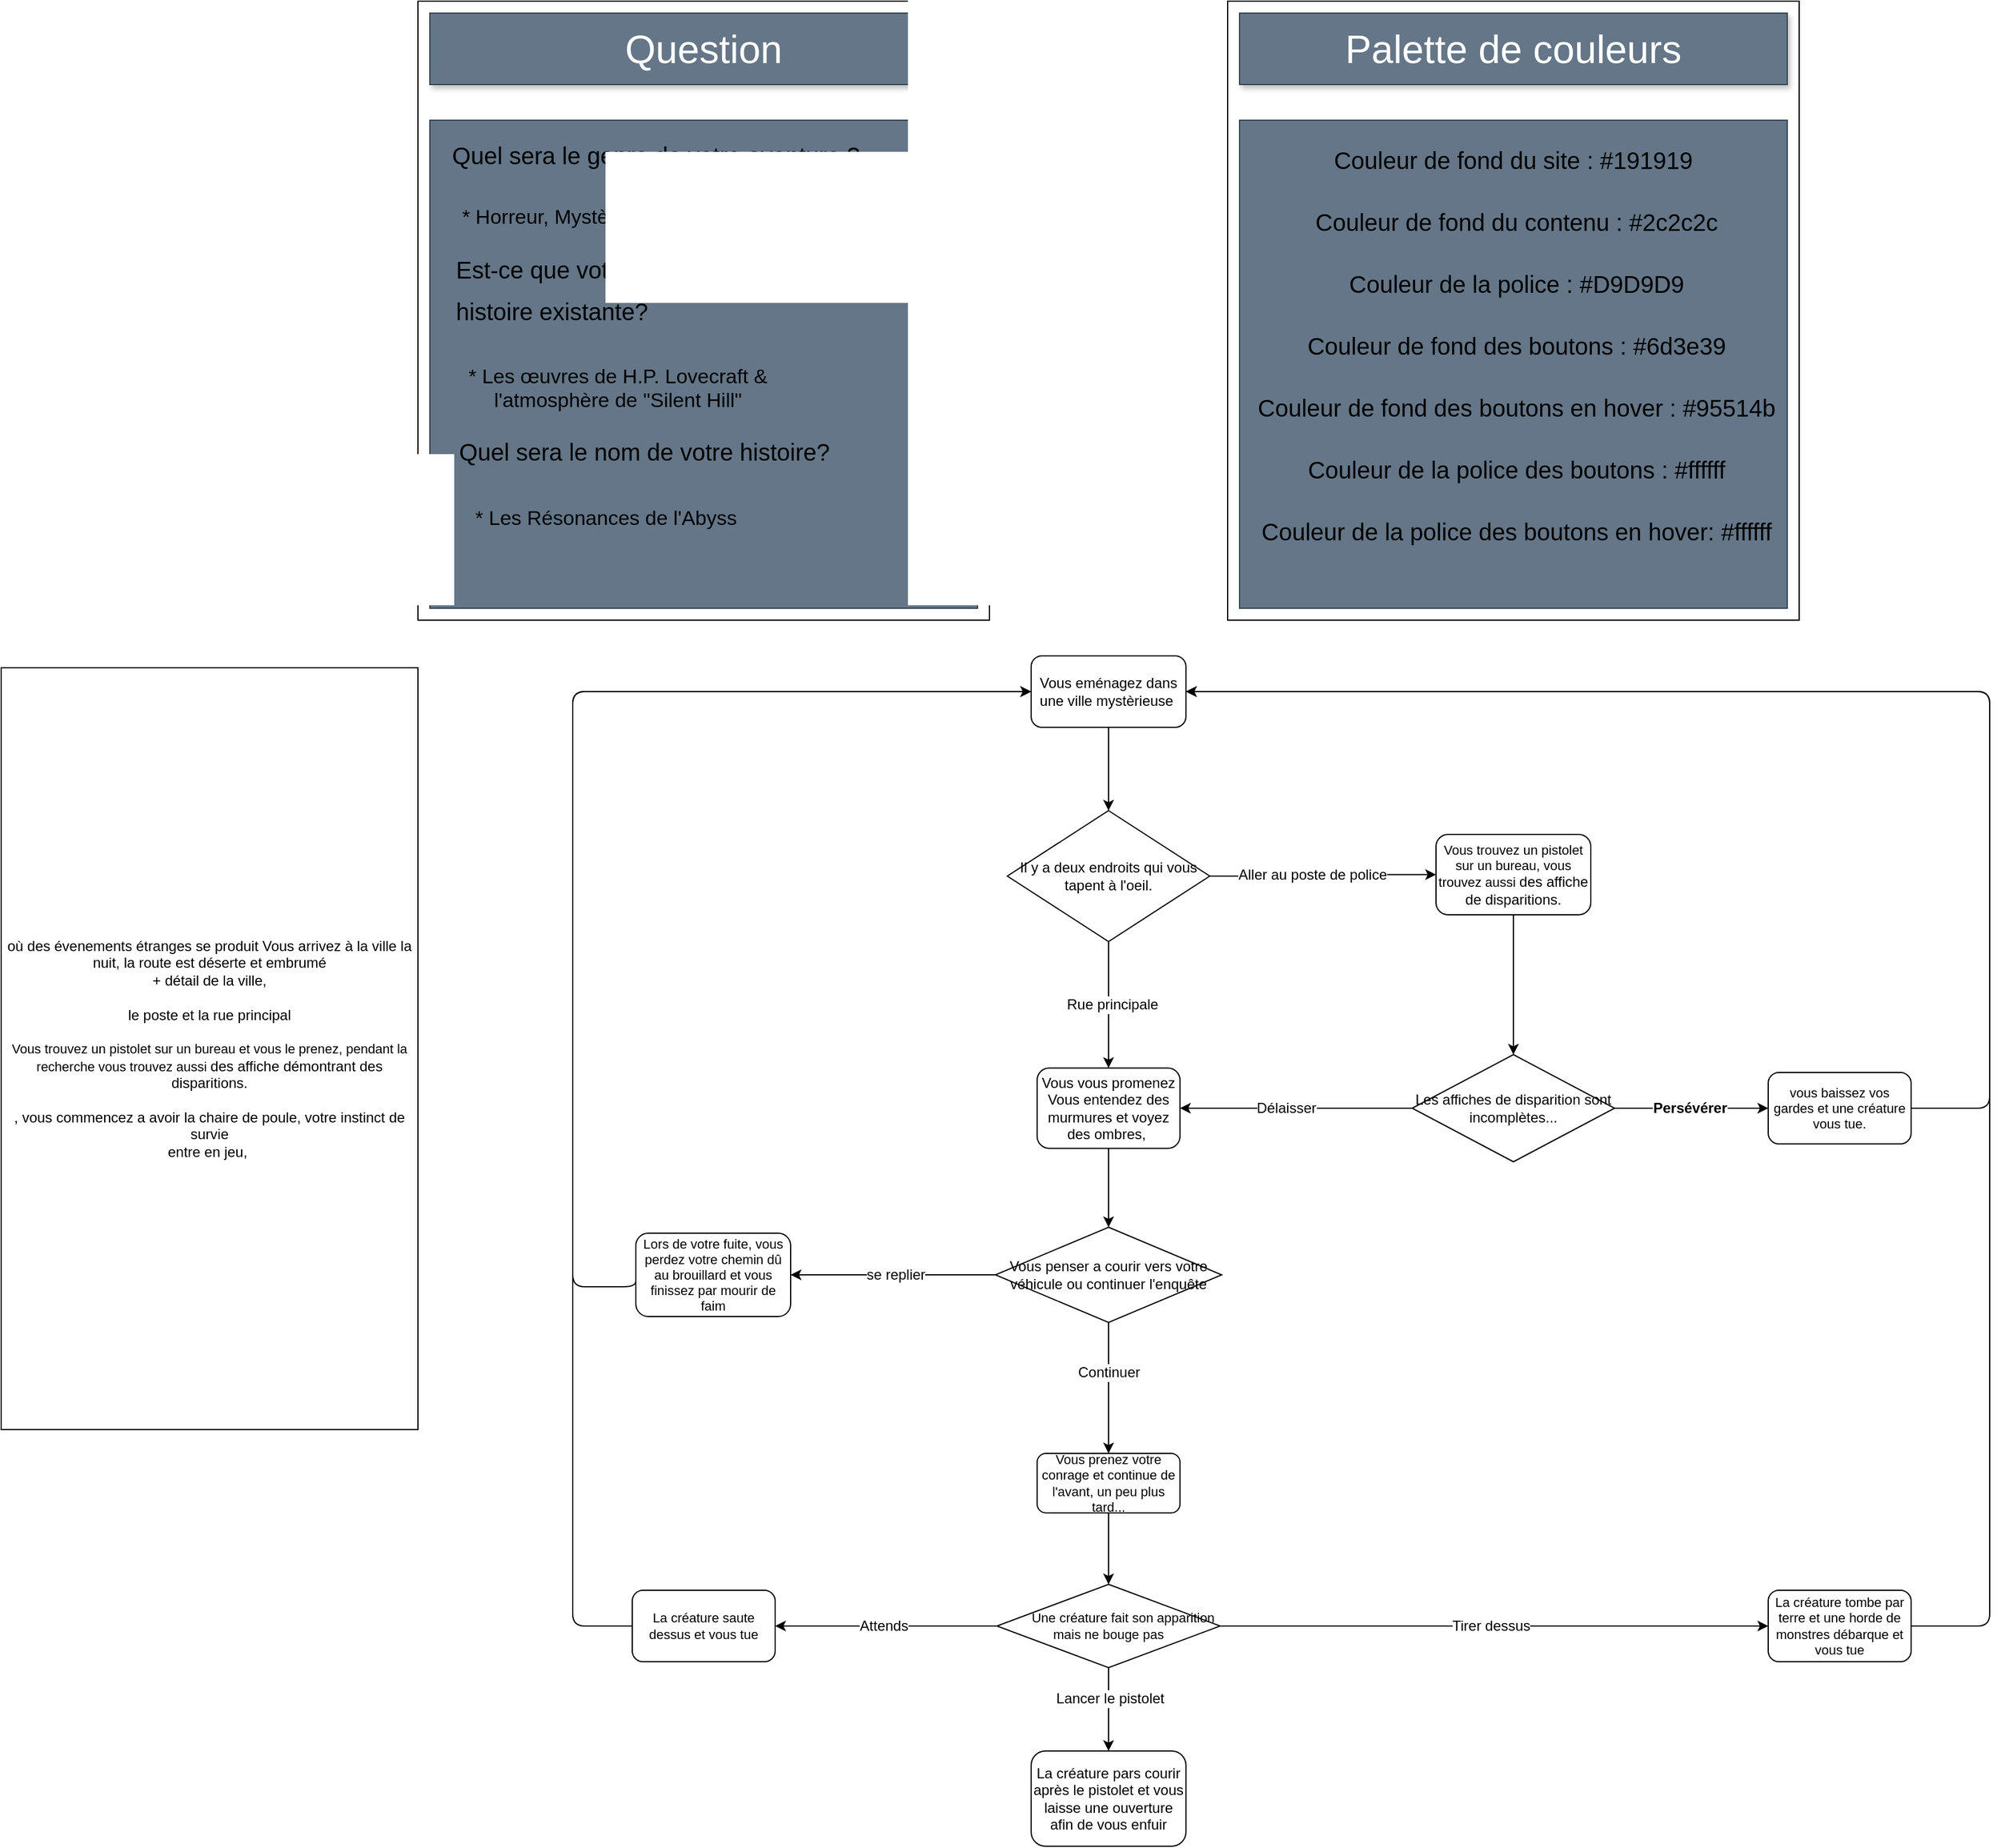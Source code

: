 <mxfile>
    <diagram id="VUyO2vxP6UChG01Sqfjq" name="Page-1">
        <mxGraphModel dx="4534" dy="2030" grid="1" gridSize="10" guides="1" tooltips="1" connect="1" arrows="1" fold="1" page="1" pageScale="1" pageWidth="827" pageHeight="1169" math="0" shadow="0">
            <root>
                <mxCell id="0"/>
                <mxCell id="1" parent="0"/>
                <mxCell id="2" value="" style="rounded=0;whiteSpace=wrap;html=1;" parent="1" vertex="1">
                    <mxGeometry x="-720" y="40" width="480" height="520" as="geometry"/>
                </mxCell>
                <mxCell id="3" value="&lt;font style=&quot;font-size: 33px;&quot;&gt;Question&lt;/font&gt;" style="shape=note;whiteSpace=wrap;html=1;backgroundOutline=1;darkOpacity=0.05;fillStyle=solid;direction=west;gradientDirection=north;shadow=1;size=0;pointerEvents=1;fillColor=#647687;fontColor=#ffffff;strokeColor=#314354;" parent="1" vertex="1">
                    <mxGeometry x="-710" y="50" width="460" height="60" as="geometry"/>
                </mxCell>
                <mxCell id="4" value="" style="rounded=0;whiteSpace=wrap;html=1;fontSize=33;fillColor=#647687;fontColor=#ffffff;strokeColor=#314354;" parent="1" vertex="1">
                    <mxGeometry x="-710" y="140" width="460" height="410" as="geometry"/>
                </mxCell>
                <mxCell id="5" value="&lt;font style=&quot;font-size: 20px;&quot;&gt;Quel sera le genre de votre aventure ?&lt;/font&gt;" style="text;html=1;strokeColor=none;fillColor=none;align=center;verticalAlign=middle;whiteSpace=wrap;rounded=0;fontSize=33;" parent="1" vertex="1">
                    <mxGeometry x="-700" y="150" width="360" height="30" as="geometry"/>
                </mxCell>
                <mxCell id="6" value="&lt;p style=&quot;line-height: 90%;&quot;&gt;&lt;font style=&quot;font-size: 20px;&quot;&gt;Est-ce que votre histoire est inspirée d'une histoire existante?&amp;nbsp;&lt;/font&gt;&lt;/p&gt;" style="text;html=1;strokeColor=none;fillColor=none;align=left;verticalAlign=middle;whiteSpace=wrap;rounded=0;fontSize=33;" parent="1" vertex="1">
                    <mxGeometry x="-690" y="266" width="436" height="30" as="geometry"/>
                </mxCell>
                <mxCell id="7" value="&lt;p style=&quot;line-height: 40%;&quot;&gt;&lt;font style=&quot;font-size: 17px;&quot;&gt;* Les œuvres de H.P. Lovecraft &amp;amp; &lt;br&gt;l'atmosphère de &quot;Silent Hill&quot;&lt;/font&gt;&lt;/p&gt;" style="text;html=1;strokeColor=none;fillColor=none;align=center;verticalAlign=middle;whiteSpace=wrap;rounded=0;fontSize=33;" parent="1" vertex="1">
                    <mxGeometry x="-790" y="347" width="476" height="30" as="geometry"/>
                </mxCell>
                <mxCell id="8" value="&lt;font style=&quot;font-size: 17px;&quot;&gt;* Horreur, Mystère, Surnaturel&lt;/font&gt;" style="text;html=1;strokeColor=none;fillColor=none;align=center;verticalAlign=middle;whiteSpace=wrap;rounded=0;fontSize=33;" parent="1" vertex="1">
                    <mxGeometry x="-840" y="200" width="540" height="30" as="geometry"/>
                </mxCell>
                <mxCell id="13" value="&lt;font style=&quot;font-size: 20px;&quot;&gt;Quel sera le nom de votre histoire?&amp;nbsp;&lt;/font&gt;" style="text;html=1;strokeColor=none;fillColor=none;align=center;verticalAlign=middle;whiteSpace=wrap;rounded=0;fontSize=17;" parent="1" vertex="1">
                    <mxGeometry x="-697" y="404" width="340" height="30" as="geometry"/>
                </mxCell>
                <mxCell id="14" value="&lt;font style=&quot;font-size: 17px;&quot;&gt;* Les Résonances de l'Abyss&lt;/font&gt;" style="text;html=1;strokeColor=none;fillColor=none;align=center;verticalAlign=middle;whiteSpace=wrap;rounded=0;fontSize=20;" parent="1" vertex="1">
                    <mxGeometry x="-697" y="458" width="270" height="30" as="geometry"/>
                </mxCell>
                <mxCell id="17" value="" style="rounded=0;whiteSpace=wrap;html=1;" parent="1" vertex="1">
                    <mxGeometry x="-40" y="40" width="480" height="520" as="geometry"/>
                </mxCell>
                <mxCell id="18" value="&lt;font style=&quot;font-size: 33px;&quot;&gt;Palette de couleurs&lt;/font&gt;" style="shape=note;whiteSpace=wrap;html=1;backgroundOutline=1;darkOpacity=0.05;fillStyle=solid;direction=west;gradientDirection=north;shadow=1;size=0;pointerEvents=1;fillColor=#647687;fontColor=#ffffff;strokeColor=#314354;" parent="1" vertex="1">
                    <mxGeometry x="-30" y="50" width="460" height="60" as="geometry"/>
                </mxCell>
                <mxCell id="21" value="" style="rounded=0;whiteSpace=wrap;html=1;fontSize=33;fillColor=#647687;fontColor=#ffffff;strokeColor=#314354;" parent="1" vertex="1">
                    <mxGeometry x="-30" y="140" width="460" height="410" as="geometry"/>
                </mxCell>
                <mxCell id="20" value="&lt;p style=&quot;line-height: 300%;&quot;&gt;&lt;font style=&quot;font-size: 20px;&quot;&gt;Couleur de fond du site : #191919&lt;br&gt;&amp;nbsp;Couleur de fond du contenu : #2c2c2c&lt;br&gt;&amp;nbsp;Couleur de la police : #D9D9D9&lt;br&gt;&amp;nbsp;Couleur de fond des boutons : #6d3e39&lt;br&gt;&amp;nbsp;Couleur de fond des boutons en hover : #95514b&lt;br&gt;&amp;nbsp;Couleur de la police des boutons : #ffffff&lt;br&gt;&amp;nbsp;Couleur de la police des boutons en hover: #ffffff&lt;/font&gt;&lt;/p&gt;" style="text;html=1;strokeColor=none;fillColor=none;align=center;verticalAlign=middle;whiteSpace=wrap;rounded=0;fontSize=17;" parent="1" vertex="1">
                    <mxGeometry x="-40" y="315" width="480" height="30" as="geometry"/>
                </mxCell>
                <mxCell id="123" style="edgeStyle=orthogonalEdgeStyle;html=1;entryX=0.5;entryY=0;entryDx=0;entryDy=0;fontSize=12;" parent="1" source="22" target="26" edge="1">
                    <mxGeometry relative="1" as="geometry">
                        <Array as="points">
                            <mxPoint x="-140" y="860"/>
                            <mxPoint x="-140" y="860"/>
                        </Array>
                    </mxGeometry>
                </mxCell>
                <mxCell id="157" value="Rue principale" style="edgeLabel;html=1;align=center;verticalAlign=middle;resizable=0;points=[];fontSize=12;" parent="123" vertex="1" connectable="0">
                    <mxGeometry x="-0.012" y="3" relative="1" as="geometry">
                        <mxPoint as="offset"/>
                    </mxGeometry>
                </mxCell>
                <mxCell id="128" style="edgeStyle=orthogonalEdgeStyle;html=1;exitX=1;exitY=0.5;exitDx=0;exitDy=0;entryX=0;entryY=0.5;entryDx=0;entryDy=0;fontSize=12;" parent="1" source="22" target="61" edge="1">
                    <mxGeometry relative="1" as="geometry"/>
                </mxCell>
                <mxCell id="130" value="Aller au poste de police" style="edgeLabel;html=1;align=center;verticalAlign=middle;resizable=0;points=[];fontSize=12;" parent="128" vertex="1" connectable="0">
                    <mxGeometry x="0.165" y="-1" relative="1" as="geometry">
                        <mxPoint x="-25" y="-1" as="offset"/>
                    </mxGeometry>
                </mxCell>
                <mxCell id="22" value="Il y a deux endroits qui vous tapent à l'oeil." style="rhombus;whiteSpace=wrap;html=1;" parent="1" vertex="1">
                    <mxGeometry x="-225" y="720" width="170" height="110" as="geometry"/>
                </mxCell>
                <mxCell id="24" style="edgeStyle=none;html=1;exitX=0.5;exitY=1;exitDx=0;exitDy=0;entryX=0.5;entryY=0;entryDx=0;entryDy=0;" parent="1" source="23" target="22" edge="1">
                    <mxGeometry relative="1" as="geometry"/>
                </mxCell>
                <mxCell id="23" value="Vous eménagez dans une ville mystèrieuse&amp;nbsp;" style="rounded=1;whiteSpace=wrap;html=1;" parent="1" vertex="1">
                    <mxGeometry x="-205" y="590" width="130" height="60" as="geometry"/>
                </mxCell>
                <mxCell id="158" style="edgeStyle=orthogonalEdgeStyle;html=1;exitX=0.5;exitY=1;exitDx=0;exitDy=0;fontSize=12;" parent="1" source="26" target="59" edge="1">
                    <mxGeometry relative="1" as="geometry"/>
                </mxCell>
                <mxCell id="26" value="Vous vous promenez&lt;br&gt;Vous entendez des murmures et voyez des ombres,&amp;nbsp;" style="rounded=1;whiteSpace=wrap;html=1;" parent="1" vertex="1">
                    <mxGeometry x="-200" y="936.25" width="120" height="67.5" as="geometry"/>
                </mxCell>
                <mxCell id="142" style="edgeStyle=orthogonalEdgeStyle;html=1;exitX=0;exitY=0.5;exitDx=0;exitDy=0;entryX=1;entryY=0.5;entryDx=0;entryDy=0;fontSize=12;" parent="1" source="45" target="26" edge="1">
                    <mxGeometry relative="1" as="geometry"/>
                </mxCell>
                <mxCell id="143" value="Délaisser" style="edgeLabel;html=1;align=center;verticalAlign=middle;resizable=0;points=[];fontSize=12;" parent="142" vertex="1" connectable="0">
                    <mxGeometry x="-0.142" y="2" relative="1" as="geometry">
                        <mxPoint x="-23" y="-2" as="offset"/>
                    </mxGeometry>
                </mxCell>
                <mxCell id="146" style="edgeStyle=orthogonalEdgeStyle;html=1;exitX=1;exitY=0.5;exitDx=0;exitDy=0;entryX=0;entryY=0.5;entryDx=0;entryDy=0;fontSize=12;" parent="1" source="45" target="54" edge="1">
                    <mxGeometry relative="1" as="geometry"/>
                </mxCell>
                <mxCell id="147" value="&lt;b style=&quot;&quot;&gt;Persévérer&lt;/b&gt;" style="edgeLabel;html=1;align=center;verticalAlign=middle;resizable=0;points=[];fontSize=12;" parent="146" vertex="1" connectable="0">
                    <mxGeometry x="0.242" y="1" relative="1" as="geometry">
                        <mxPoint x="-17" y="1" as="offset"/>
                    </mxGeometry>
                </mxCell>
                <mxCell id="45" value="&lt;span style=&quot;font-size: 12px;&quot;&gt;Les affiches de disparition sont incomplètes...&lt;/span&gt;" style="rhombus;whiteSpace=wrap;html=1;fontSize=11;" parent="1" vertex="1">
                    <mxGeometry x="115" y="925" width="170" height="90" as="geometry"/>
                </mxCell>
                <mxCell id="145" style="edgeStyle=orthogonalEdgeStyle;html=1;exitX=1;exitY=0.5;exitDx=0;exitDy=0;entryX=1;entryY=0.5;entryDx=0;entryDy=0;fontSize=12;" parent="1" source="54" target="23" edge="1">
                    <mxGeometry relative="1" as="geometry">
                        <Array as="points">
                            <mxPoint x="600" y="970"/>
                            <mxPoint x="600" y="620"/>
                        </Array>
                    </mxGeometry>
                </mxCell>
                <mxCell id="54" value="vous baissez vos gardes et une créature vous tue." style="rounded=1;whiteSpace=wrap;html=1;fontSize=11;" parent="1" vertex="1">
                    <mxGeometry x="414" y="940" width="120" height="60" as="geometry"/>
                </mxCell>
                <mxCell id="136" style="edgeStyle=orthogonalEdgeStyle;html=1;entryX=1;entryY=0.5;entryDx=0;entryDy=0;fontSize=12;" parent="1" source="59" target="66" edge="1">
                    <mxGeometry relative="1" as="geometry"/>
                </mxCell>
                <mxCell id="138" value="se replier" style="edgeLabel;html=1;align=center;verticalAlign=middle;resizable=0;points=[];fontSize=12;" parent="136" vertex="1" connectable="0">
                    <mxGeometry x="0.239" relative="1" as="geometry">
                        <mxPoint x="22" as="offset"/>
                    </mxGeometry>
                </mxCell>
                <mxCell id="153" style="edgeStyle=orthogonalEdgeStyle;html=1;exitX=0.5;exitY=1;exitDx=0;exitDy=0;entryX=0.5;entryY=0;entryDx=0;entryDy=0;fontSize=12;" parent="1" source="59" target="84" edge="1">
                    <mxGeometry relative="1" as="geometry"/>
                </mxCell>
                <mxCell id="154" value="Continuer" style="edgeLabel;html=1;align=center;verticalAlign=middle;resizable=0;points=[];fontSize=12;" parent="153" vertex="1" connectable="0">
                    <mxGeometry x="-0.248" relative="1" as="geometry">
                        <mxPoint as="offset"/>
                    </mxGeometry>
                </mxCell>
                <mxCell id="59" value="&lt;span style=&quot;font-size: 12px;&quot;&gt;Vous penser a courir vers votre véhicule ou continuer l'enquête&lt;br&gt;&lt;/span&gt;" style="rhombus;whiteSpace=wrap;html=1;fontSize=11;" parent="1" vertex="1">
                    <mxGeometry x="-235" y="1070" width="190" height="80" as="geometry"/>
                </mxCell>
                <mxCell id="144" style="edgeStyle=orthogonalEdgeStyle;html=1;exitX=0.5;exitY=1;exitDx=0;exitDy=0;entryX=0.5;entryY=0;entryDx=0;entryDy=0;fontSize=12;" parent="1" source="61" target="45" edge="1">
                    <mxGeometry relative="1" as="geometry"/>
                </mxCell>
                <mxCell id="61" value="Vous trouvez un pistolet sur un bureau, vous trouvez aussi&amp;nbsp;&lt;span style=&quot;font-size: 12px;&quot;&gt;des affiche de disparitions.&lt;/span&gt;" style="rounded=1;whiteSpace=wrap;html=1;fontSize=11;" parent="1" vertex="1">
                    <mxGeometry x="135" y="740" width="130" height="67.5" as="geometry"/>
                </mxCell>
                <mxCell id="70" style="edgeStyle=orthogonalEdgeStyle;html=1;exitX=0;exitY=0.5;exitDx=0;exitDy=0;entryX=0;entryY=0.5;entryDx=0;entryDy=0;fontSize=11;" parent="1" source="66" target="23" edge="1">
                    <mxGeometry relative="1" as="geometry">
                        <Array as="points">
                            <mxPoint x="-537" y="1120"/>
                            <mxPoint x="-590" y="1120"/>
                            <mxPoint x="-590" y="620"/>
                        </Array>
                    </mxGeometry>
                </mxCell>
                <mxCell id="66" value="Lors de votre fuite, vous perdez votre chemin dû au brouillard et vous finissez par mourir de faim" style="rounded=1;whiteSpace=wrap;html=1;fontSize=11;" parent="1" vertex="1">
                    <mxGeometry x="-537" y="1075" width="130" height="70" as="geometry"/>
                </mxCell>
                <mxCell id="155" style="edgeStyle=orthogonalEdgeStyle;html=1;exitX=0.5;exitY=1;exitDx=0;exitDy=0;entryX=0.5;entryY=0;entryDx=0;entryDy=0;fontSize=12;" parent="1" source="84" target="86" edge="1">
                    <mxGeometry relative="1" as="geometry"/>
                </mxCell>
                <mxCell id="84" value="Vous prenez votre conrage et continue de l'avant, un peu plus tard..." style="rounded=1;whiteSpace=wrap;html=1;fontSize=11;" parent="1" vertex="1">
                    <mxGeometry x="-200" y="1260" width="120" height="50" as="geometry"/>
                </mxCell>
                <mxCell id="131" style="edgeStyle=orthogonalEdgeStyle;html=1;exitX=0;exitY=0.5;exitDx=0;exitDy=0;entryX=1;entryY=0.5;entryDx=0;entryDy=0;fontSize=12;" parent="1" source="86" target="88" edge="1">
                    <mxGeometry relative="1" as="geometry"/>
                </mxCell>
                <mxCell id="132" value="Attends" style="edgeLabel;html=1;align=center;verticalAlign=middle;resizable=0;points=[];fontSize=12;" parent="131" vertex="1" connectable="0">
                    <mxGeometry x="0.281" y="1" relative="1" as="geometry">
                        <mxPoint x="24" y="-1" as="offset"/>
                    </mxGeometry>
                </mxCell>
                <mxCell id="140" style="edgeStyle=orthogonalEdgeStyle;html=1;exitX=1;exitY=0.5;exitDx=0;exitDy=0;entryX=0;entryY=0.5;entryDx=0;entryDy=0;fontSize=12;" parent="1" source="86" target="91" edge="1">
                    <mxGeometry relative="1" as="geometry"/>
                </mxCell>
                <mxCell id="141" value="Tirer dessus" style="edgeLabel;html=1;align=center;verticalAlign=middle;resizable=0;points=[];fontSize=12;" parent="140" vertex="1" connectable="0">
                    <mxGeometry x="-0.221" y="-4" relative="1" as="geometry">
                        <mxPoint x="47" y="-4" as="offset"/>
                    </mxGeometry>
                </mxCell>
                <mxCell id="156" style="edgeStyle=orthogonalEdgeStyle;html=1;exitX=0.5;exitY=1;exitDx=0;exitDy=0;entryX=0.5;entryY=0;entryDx=0;entryDy=0;fontSize=12;" parent="1" source="86" target="109" edge="1">
                    <mxGeometry relative="1" as="geometry">
                        <Array as="points">
                            <mxPoint x="-140" y="1490"/>
                            <mxPoint x="-140" y="1490"/>
                        </Array>
                    </mxGeometry>
                </mxCell>
                <mxCell id="159" value="Lancer le pistolet" style="edgeLabel;html=1;align=center;verticalAlign=middle;resizable=0;points=[];fontSize=12;" parent="156" vertex="1" connectable="0">
                    <mxGeometry x="-0.254" y="1" relative="1" as="geometry">
                        <mxPoint as="offset"/>
                    </mxGeometry>
                </mxCell>
                <mxCell id="86" value="&lt;span style=&quot;white-space: pre;&quot;&gt;&#9;&lt;/span&gt;Une créature fait son apparition mais ne bouge pas" style="rhombus;whiteSpace=wrap;html=1;fontSize=11;" parent="1" vertex="1">
                    <mxGeometry x="-233.75" y="1370" width="187.5" height="70" as="geometry"/>
                </mxCell>
                <mxCell id="133" style="edgeStyle=orthogonalEdgeStyle;html=1;entryX=0;entryY=0.5;entryDx=0;entryDy=0;fontSize=12;exitX=0;exitY=0.5;exitDx=0;exitDy=0;" parent="1" source="88" target="23" edge="1">
                    <mxGeometry relative="1" as="geometry">
                        <Array as="points">
                            <mxPoint x="-590" y="1405"/>
                            <mxPoint x="-590" y="620"/>
                        </Array>
                    </mxGeometry>
                </mxCell>
                <mxCell id="88" value="La créature saute dessus et vous tue" style="rounded=1;whiteSpace=wrap;html=1;fontSize=11;" parent="1" vertex="1">
                    <mxGeometry x="-540" y="1375" width="120" height="60" as="geometry"/>
                </mxCell>
                <mxCell id="139" style="edgeStyle=orthogonalEdgeStyle;html=1;exitX=1;exitY=0.5;exitDx=0;exitDy=0;entryX=1;entryY=0.5;entryDx=0;entryDy=0;fontSize=12;" parent="1" source="91" target="23" edge="1">
                    <mxGeometry relative="1" as="geometry">
                        <Array as="points">
                            <mxPoint x="600" y="1405"/>
                            <mxPoint x="600" y="620"/>
                        </Array>
                    </mxGeometry>
                </mxCell>
                <mxCell id="91" value="La créature tombe par terre et une horde de monstres débarque et vous tue" style="rounded=1;whiteSpace=wrap;html=1;fontSize=11;" parent="1" vertex="1">
                    <mxGeometry x="414" y="1375" width="120" height="60" as="geometry"/>
                </mxCell>
                <mxCell id="109" value="La créature pars courir après le pistolet et vous laisse une ouverture afin de vous enfuir" style="rounded=1;whiteSpace=wrap;html=1;fontSize=12;" parent="1" vertex="1">
                    <mxGeometry x="-205" y="1510" width="130" height="80" as="geometry"/>
                </mxCell>
                <mxCell id="160" value="où des évenements étranges se produit Vous arrivez à la ville la nuit, la route est déserte et embrumé&lt;br&gt;+ détail de la ville,&lt;br&gt;&lt;br&gt;le poste et la rue principal&lt;br&gt;&lt;br&gt;&lt;span style=&quot;font-size: 11px;&quot;&gt;Vous trouvez un pistolet sur un bureau et vous le prenez, pendant la recherche vous trouvez aussi&amp;nbsp;&lt;/span&gt;des affiche démontrant des disparitions.&lt;br&gt;&lt;br&gt;, vous commencez a avoir la chaire de poule, votre instinct de survie&lt;br&gt;entre en jeu,&amp;nbsp;&lt;br&gt;" style="rounded=0;whiteSpace=wrap;html=1;fontSize=12;" parent="1" vertex="1">
                    <mxGeometry x="-1070" y="600" width="350" height="640" as="geometry"/>
                </mxCell>
            </root>
        </mxGraphModel>
    </diagram>
</mxfile>
